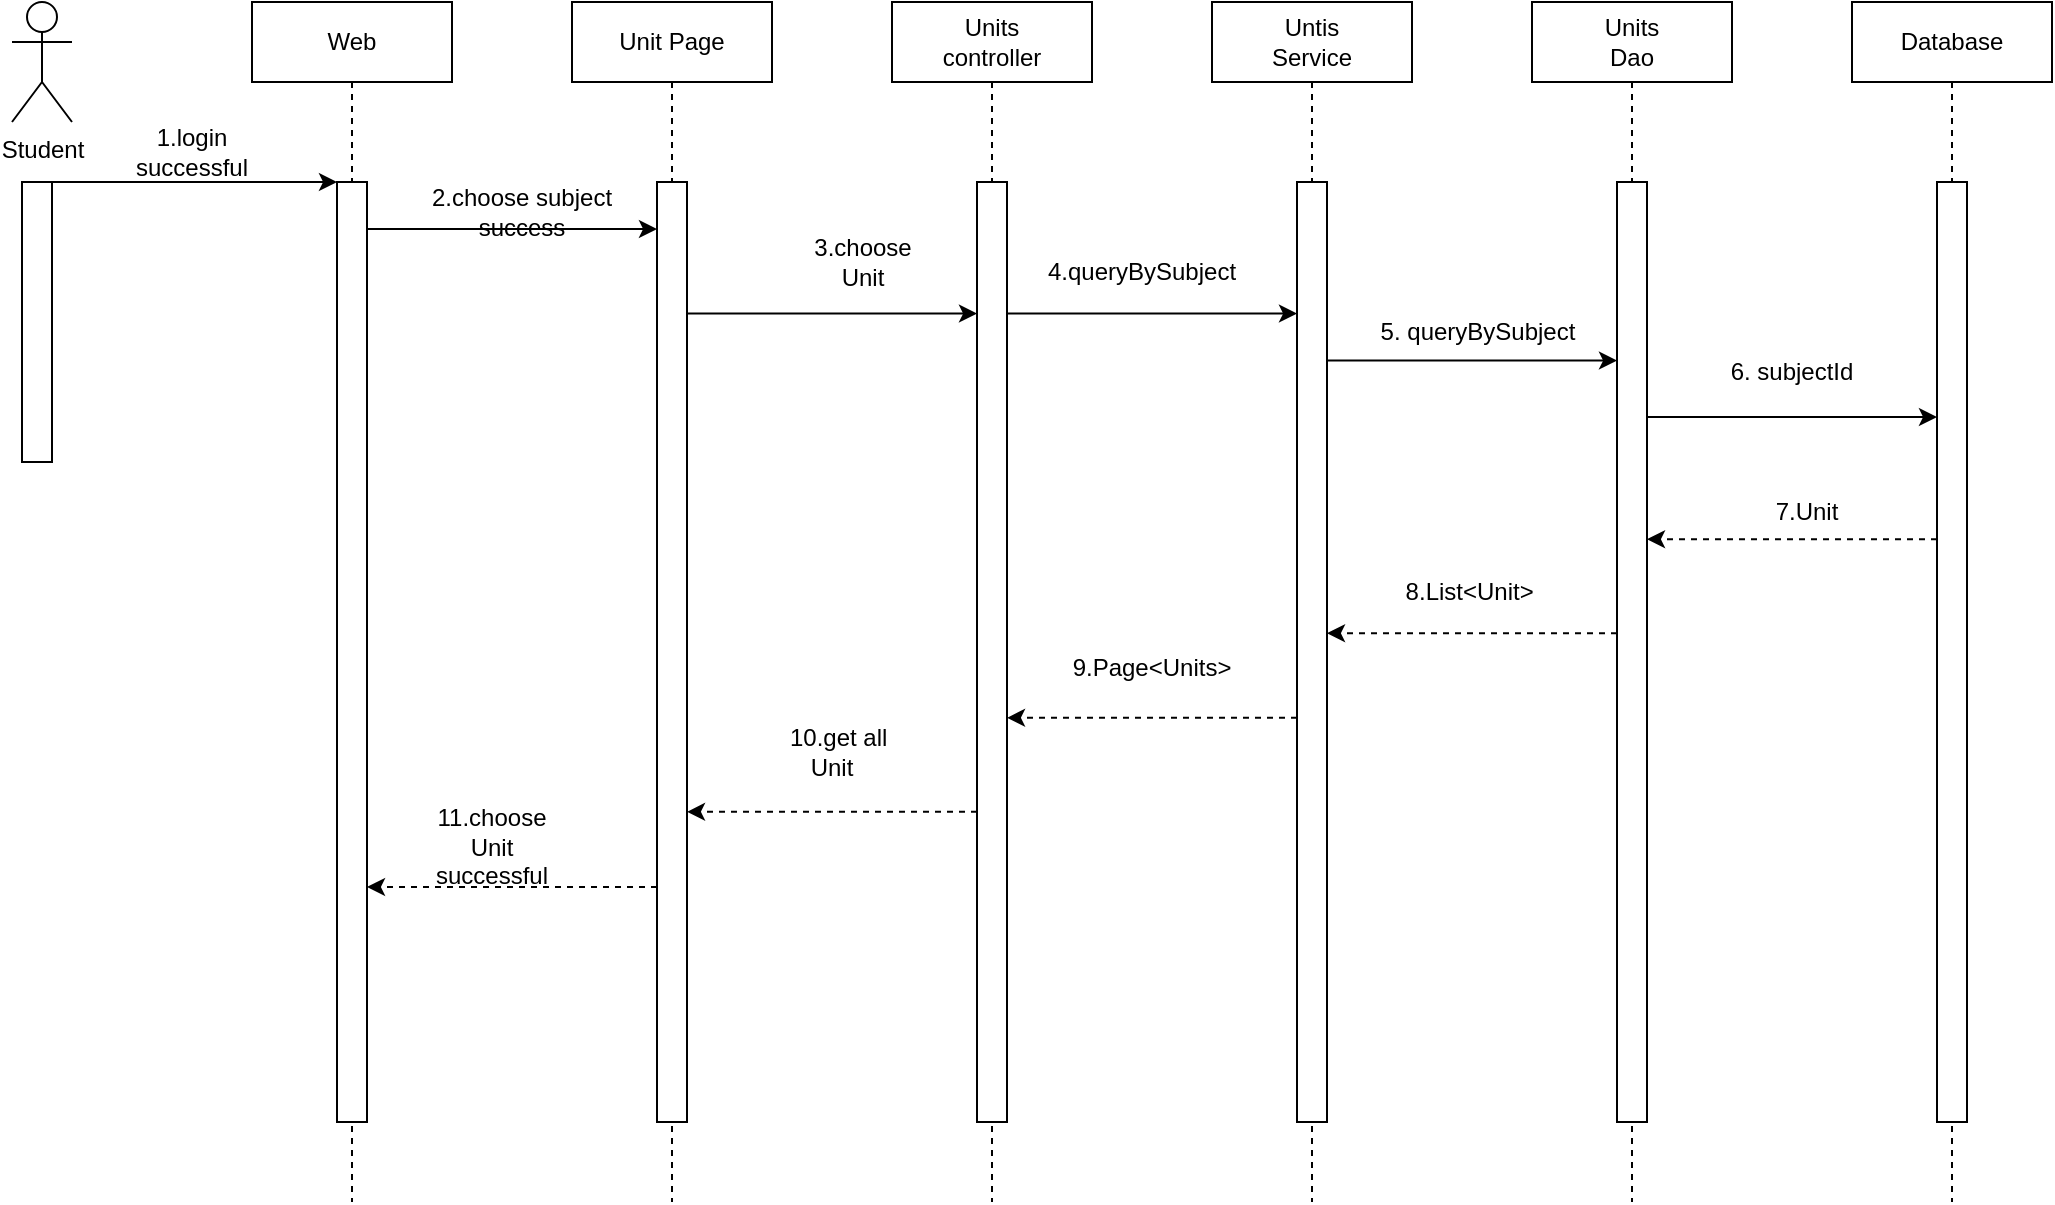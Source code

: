 <mxfile version="21.3.8" type="github">
  <diagram name="Page-1" id="2YBvvXClWsGukQMizWep">
    <mxGraphModel dx="1876" dy="604" grid="1" gridSize="10" guides="1" tooltips="1" connect="1" arrows="1" fold="1" page="1" pageScale="1" pageWidth="850" pageHeight="1100" math="0" shadow="0">
      <root>
        <mxCell id="0" />
        <mxCell id="1" parent="0" />
        <mxCell id="aM9ryv3xv72pqoxQDRHE-1" value="Units&lt;br&gt;controller" style="shape=umlLifeline;perimeter=lifelinePerimeter;whiteSpace=wrap;html=1;container=0;dropTarget=0;collapsible=0;recursiveResize=0;outlineConnect=0;portConstraint=eastwest;newEdgeStyle={&quot;edgeStyle&quot;:&quot;elbowEdgeStyle&quot;,&quot;elbow&quot;:&quot;vertical&quot;,&quot;curved&quot;:0,&quot;rounded&quot;:0};size=40;" parent="1" vertex="1">
          <mxGeometry x="40" y="40" width="100" height="600" as="geometry" />
        </mxCell>
        <mxCell id="aM9ryv3xv72pqoxQDRHE-5" value="Untis&lt;br&gt;Service" style="shape=umlLifeline;perimeter=lifelinePerimeter;whiteSpace=wrap;html=1;container=0;dropTarget=0;collapsible=0;recursiveResize=0;outlineConnect=0;portConstraint=eastwest;newEdgeStyle={&quot;edgeStyle&quot;:&quot;elbowEdgeStyle&quot;,&quot;elbow&quot;:&quot;vertical&quot;,&quot;curved&quot;:0,&quot;rounded&quot;:0};" parent="1" vertex="1">
          <mxGeometry x="200" y="40" width="100" height="600" as="geometry" />
        </mxCell>
        <mxCell id="Eow9V9qrAzXgovBorhqP-1" value="Units&lt;br&gt;Dao" style="shape=umlLifeline;perimeter=lifelinePerimeter;whiteSpace=wrap;html=1;container=0;dropTarget=0;collapsible=0;recursiveResize=0;outlineConnect=0;portConstraint=eastwest;newEdgeStyle={&quot;edgeStyle&quot;:&quot;elbowEdgeStyle&quot;,&quot;elbow&quot;:&quot;vertical&quot;,&quot;curved&quot;:0,&quot;rounded&quot;:0};" parent="1" vertex="1">
          <mxGeometry x="360" y="40" width="100" height="600" as="geometry" />
        </mxCell>
        <mxCell id="Eow9V9qrAzXgovBorhqP-3" value="Database" style="shape=umlLifeline;perimeter=lifelinePerimeter;whiteSpace=wrap;html=1;container=0;dropTarget=0;collapsible=0;recursiveResize=0;outlineConnect=0;portConstraint=eastwest;newEdgeStyle={&quot;edgeStyle&quot;:&quot;elbowEdgeStyle&quot;,&quot;elbow&quot;:&quot;vertical&quot;,&quot;curved&quot;:0,&quot;rounded&quot;:0};" parent="1" vertex="1">
          <mxGeometry x="520" y="40" width="100" height="600" as="geometry" />
        </mxCell>
        <mxCell id="Eow9V9qrAzXgovBorhqP-5" value="Student" style="shape=umlActor;verticalLabelPosition=bottom;verticalAlign=top;html=1;outlineConnect=0;" parent="1" vertex="1">
          <mxGeometry x="-400" y="40" width="30" height="60" as="geometry" />
        </mxCell>
        <mxCell id="Eow9V9qrAzXgovBorhqP-17" value="1.login successful" style="text;html=1;strokeColor=none;fillColor=none;align=center;verticalAlign=middle;whiteSpace=wrap;rounded=0;" parent="1" vertex="1">
          <mxGeometry x="-340" y="100" width="60" height="30" as="geometry" />
        </mxCell>
        <mxCell id="Eow9V9qrAzXgovBorhqP-18" value="Unit Page" style="shape=umlLifeline;perimeter=lifelinePerimeter;whiteSpace=wrap;html=1;container=0;dropTarget=0;collapsible=0;recursiveResize=0;outlineConnect=0;portConstraint=eastwest;newEdgeStyle={&quot;edgeStyle&quot;:&quot;elbowEdgeStyle&quot;,&quot;elbow&quot;:&quot;vertical&quot;,&quot;curved&quot;:0,&quot;rounded&quot;:0};size=40;" parent="1" vertex="1">
          <mxGeometry x="-120" y="40" width="100" height="600" as="geometry" />
        </mxCell>
        <mxCell id="Eow9V9qrAzXgovBorhqP-19" value="Web" style="shape=umlLifeline;perimeter=lifelinePerimeter;whiteSpace=wrap;html=1;container=0;dropTarget=0;collapsible=0;recursiveResize=0;outlineConnect=0;portConstraint=eastwest;newEdgeStyle={&quot;edgeStyle&quot;:&quot;elbowEdgeStyle&quot;,&quot;elbow&quot;:&quot;vertical&quot;,&quot;curved&quot;:0,&quot;rounded&quot;:0};size=40;" parent="1" vertex="1">
          <mxGeometry x="-280" y="40" width="100" height="600" as="geometry" />
        </mxCell>
        <mxCell id="Eow9V9qrAzXgovBorhqP-30" value="2.choose subject success" style="text;html=1;strokeColor=none;fillColor=none;align=center;verticalAlign=middle;whiteSpace=wrap;rounded=0;" parent="1" vertex="1">
          <mxGeometry x="-210" y="110" width="130" height="70" as="geometry" />
        </mxCell>
        <mxCell id="Eow9V9qrAzXgovBorhqP-49" value="3.choose &lt;br&gt;Unit" style="text;html=1;align=center;verticalAlign=middle;resizable=0;points=[];autosize=1;strokeColor=none;fillColor=none;" parent="1" vertex="1">
          <mxGeometry x="-10" y="150" width="70" height="40" as="geometry" />
        </mxCell>
        <mxCell id="Eow9V9qrAzXgovBorhqP-51" value="4.queryBySubject" style="text;html=1;strokeColor=none;fillColor=none;align=center;verticalAlign=middle;whiteSpace=wrap;rounded=0;" parent="1" vertex="1">
          <mxGeometry x="100" y="160" width="130" height="30" as="geometry" />
        </mxCell>
        <mxCell id="VWIVNXtLc2JzitBILpdr-3" value="5.&amp;nbsp;queryBySubject" style="text;html=1;strokeColor=none;fillColor=none;align=center;verticalAlign=middle;whiteSpace=wrap;rounded=0;" parent="1" vertex="1">
          <mxGeometry x="267.5" y="190" width="130" height="30" as="geometry" />
        </mxCell>
        <mxCell id="MlEnfI_EKVcdXDiiBxDx-9" value="&amp;nbsp; 9.Page&amp;lt;Units&amp;gt;" style="text;html=1;strokeColor=none;fillColor=none;align=center;verticalAlign=middle;whiteSpace=wrap;rounded=0;" parent="1" vertex="1">
          <mxGeometry x="140" y="350" width="60" height="30" as="geometry" />
        </mxCell>
        <mxCell id="MlEnfI_EKVcdXDiiBxDx-12" value="&amp;nbsp; 8.List&amp;lt;Unit&amp;gt;" style="text;html=1;strokeColor=none;fillColor=none;align=center;verticalAlign=middle;whiteSpace=wrap;rounded=0;" parent="1" vertex="1">
          <mxGeometry x="267.5" y="320" width="115" height="30" as="geometry" />
        </mxCell>
        <mxCell id="MlEnfI_EKVcdXDiiBxDx-13" value="&amp;nbsp; 10.get all Unit" style="text;html=1;strokeColor=none;fillColor=none;align=center;verticalAlign=middle;whiteSpace=wrap;rounded=0;" parent="1" vertex="1">
          <mxGeometry x="-20" y="400" width="60" height="30" as="geometry" />
        </mxCell>
        <mxCell id="MlEnfI_EKVcdXDiiBxDx-29" style="edgeStyle=orthogonalEdgeStyle;rounded=0;orthogonalLoop=1;jettySize=auto;html=1;exitX=1;exitY=0;exitDx=0;exitDy=0;entryX=0;entryY=0;entryDx=0;entryDy=0;entryPerimeter=0;" parent="1" source="MlEnfI_EKVcdXDiiBxDx-27" target="MlEnfI_EKVcdXDiiBxDx-28" edge="1">
          <mxGeometry relative="1" as="geometry">
            <Array as="points">
              <mxPoint x="-310" y="130" />
              <mxPoint x="-310" y="130" />
            </Array>
          </mxGeometry>
        </mxCell>
        <mxCell id="MlEnfI_EKVcdXDiiBxDx-27" value="" style="rounded=0;whiteSpace=wrap;html=1;" parent="1" vertex="1">
          <mxGeometry x="-395" y="130" width="15" height="140" as="geometry" />
        </mxCell>
        <mxCell id="MlEnfI_EKVcdXDiiBxDx-39" style="edgeStyle=orthogonalEdgeStyle;rounded=0;orthogonalLoop=1;jettySize=auto;html=1;exitX=1;exitY=0.05;exitDx=0;exitDy=0;exitPerimeter=0;entryX=0;entryY=0.05;entryDx=0;entryDy=0;entryPerimeter=0;" parent="1" source="MlEnfI_EKVcdXDiiBxDx-28" target="MlEnfI_EKVcdXDiiBxDx-31" edge="1">
          <mxGeometry relative="1" as="geometry" />
        </mxCell>
        <mxCell id="MlEnfI_EKVcdXDiiBxDx-28" value="" style="rounded=0;whiteSpace=wrap;html=1;points=[[0,0,0,0,0],[0,0.05,0,0,0],[0,0.1,0,0,0],[0,0.14,0,0,0],[0,0.19,0,0,0],[0,0.24,0,0,0],[0,0.25,0,0,0],[0,0.29,0,0,0],[0,0.33,0,0,0],[0,0.38,0,0,0],[0,0.43,0,0,0],[0,0.48,0,0,0],[0,0.5,0,0,0],[0,0.52,0,0,0],[0,0.57,0,0,0],[0,0.62,0,0,0],[0,0.67,0,0,0],[0,0.71,0,0,0],[0,0.75,0,0,0],[0,0.76,0,0,0],[0,0.81,0,0,0],[0,0.86,0,0,0],[0,0.9,0,0,0],[0,0.95,0,0,0],[0,1,0,0,0],[0.25,0,0,0,0],[0.25,1,0,0,0],[0.5,0,0,0,0],[0.5,1,0,0,0],[0.75,0,0,0,0],[0.75,1,0,0,0],[1,0,0,0,0],[1,0.05,0,0,0],[1,0.1,0,0,0],[1,0.14,0,0,0],[1,0.19,0,0,0],[1,0.24,0,0,0],[1,0.25,0,0,0],[1,0.29,0,0,0],[1,0.33,0,0,0],[1,0.38,0,0,0],[1,0.43,0,0,0],[1,0.48,0,0,0],[1,0.5,0,0,0],[1,0.5,0,8,0],[1,0.52,0,0,0],[1,0.57,0,0,0],[1,0.62,0,0,0],[1,0.67,0,0,0],[1,0.71,0,0,0],[1,0.75,0,0,0],[1,0.76,0,0,0],[1,0.81,0,0,0],[1,0.86,0,0,0],[1,0.9,0,0,0],[1,0.95,0,0,0],[1,1,0,0,0]];" parent="1" vertex="1">
          <mxGeometry x="-237.5" y="130" width="15" height="470" as="geometry" />
        </mxCell>
        <mxCell id="DGR9vzJdzpEGOhXwGuKG-5" style="edgeStyle=orthogonalEdgeStyle;rounded=0;orthogonalLoop=1;jettySize=auto;html=1;exitX=1;exitY=0.14;exitDx=0;exitDy=0;exitPerimeter=0;entryX=0;entryY=0.14;entryDx=0;entryDy=0;entryPerimeter=0;" parent="1" source="MlEnfI_EKVcdXDiiBxDx-31" target="MlEnfI_EKVcdXDiiBxDx-32" edge="1">
          <mxGeometry relative="1" as="geometry" />
        </mxCell>
        <mxCell id="DGR9vzJdzpEGOhXwGuKG-24" style="edgeStyle=orthogonalEdgeStyle;rounded=0;orthogonalLoop=1;jettySize=auto;html=1;exitX=0;exitY=0.75;exitDx=0;exitDy=0;exitPerimeter=0;entryX=1;entryY=0.75;entryDx=0;entryDy=0;entryPerimeter=0;dashed=1;" parent="1" source="MlEnfI_EKVcdXDiiBxDx-31" target="MlEnfI_EKVcdXDiiBxDx-28" edge="1">
          <mxGeometry relative="1" as="geometry" />
        </mxCell>
        <mxCell id="MlEnfI_EKVcdXDiiBxDx-31" value="" style="rounded=0;whiteSpace=wrap;html=1;points=[[0,0,0,0,0],[0,0.05,0,0,0],[0,0.1,0,0,0],[0,0.14,0,0,0],[0,0.19,0,0,0],[0,0.24,0,0,0],[0,0.25,0,0,0],[0,0.29,0,0,0],[0,0.33,0,0,0],[0,0.38,0,0,0],[0,0.43,0,0,0],[0,0.48,0,0,0],[0,0.5,0,0,0],[0,0.52,0,0,0],[0,0.57,0,0,0],[0,0.62,0,0,0],[0,0.67,0,0,0],[0,0.71,0,0,0],[0,0.75,0,0,0],[0,0.76,0,0,0],[0,0.81,0,0,0],[0,0.86,0,0,0],[0,0.9,0,0,0],[0,0.95,0,0,0],[0,1,0,0,0],[0.25,0,0,0,0],[0.25,1,0,0,0],[0.5,0,0,0,0],[0.5,1,0,0,0],[0.75,0,0,0,0],[0.75,1,0,0,0],[1,0,0,0,0],[1,0.05,0,0,0],[1,0.1,0,0,0],[1,0.14,0,0,0],[1,0.19,0,0,0],[1,0.24,0,0,0],[1,0.25,0,0,0],[1,0.29,0,0,0],[1,0.33,0,0,0],[1,0.38,0,0,0],[1,0.43,0,0,0],[1,0.48,0,0,0],[1,0.5,0,0,0],[1,0.5,0,8,0],[1,0.52,0,0,0],[1,0.57,0,0,0],[1,0.62,0,0,0],[1,0.67,0,0,0],[1,0.71,0,0,0],[1,0.75,0,0,0],[1,0.76,0,0,0],[1,0.81,0,0,0],[1,0.86,0,0,0],[1,0.9,0,0,0],[1,0.95,0,0,0],[1,1,0,0,0]];" parent="1" vertex="1">
          <mxGeometry x="-77.5" y="130" width="15" height="470" as="geometry" />
        </mxCell>
        <mxCell id="MlEnfI_EKVcdXDiiBxDx-42" style="edgeStyle=orthogonalEdgeStyle;rounded=0;orthogonalLoop=1;jettySize=auto;html=1;exitX=1;exitY=0.14;exitDx=0;exitDy=0;exitPerimeter=0;entryX=0;entryY=0.14;entryDx=0;entryDy=0;entryPerimeter=0;" parent="1" source="MlEnfI_EKVcdXDiiBxDx-32" target="MlEnfI_EKVcdXDiiBxDx-34" edge="1">
          <mxGeometry relative="1" as="geometry" />
        </mxCell>
        <mxCell id="DGR9vzJdzpEGOhXwGuKG-23" style="edgeStyle=orthogonalEdgeStyle;rounded=0;orthogonalLoop=1;jettySize=auto;html=1;exitX=0;exitY=0.67;exitDx=0;exitDy=0;exitPerimeter=0;entryX=1;entryY=0.67;entryDx=0;entryDy=0;entryPerimeter=0;dashed=1;" parent="1" source="MlEnfI_EKVcdXDiiBxDx-32" target="MlEnfI_EKVcdXDiiBxDx-31" edge="1">
          <mxGeometry relative="1" as="geometry">
            <mxPoint y="390" as="targetPoint" />
          </mxGeometry>
        </mxCell>
        <mxCell id="MlEnfI_EKVcdXDiiBxDx-32" value="" style="rounded=0;whiteSpace=wrap;html=1;points=[[0,0,0,0,0],[0,0.05,0,0,0],[0,0.1,0,0,0],[0,0.14,0,0,0],[0,0.19,0,0,0],[0,0.24,0,0,0],[0,0.25,0,0,0],[0,0.29,0,0,0],[0,0.33,0,0,0],[0,0.38,0,0,0],[0,0.43,0,0,0],[0,0.48,0,0,0],[0,0.5,0,0,0],[0,0.52,0,0,0],[0,0.57,0,0,0],[0,0.62,0,0,0],[0,0.67,0,0,0],[0,0.71,0,0,0],[0,0.75,0,0,0],[0,0.76,0,0,0],[0,0.81,0,0,0],[0,0.86,0,0,0],[0,0.9,0,0,0],[0,0.95,0,0,0],[0,1,0,0,0],[0.25,0,0,0,0],[0.25,1,0,0,0],[0.5,0,0,0,0],[0.5,1,0,0,0],[0.75,0,0,0,0],[0.75,1,0,0,0],[1,0,0,0,0],[1,0.05,0,0,0],[1,0.1,0,0,0],[1,0.14,0,0,0],[1,0.19,0,0,0],[1,0.24,0,0,0],[1,0.25,0,0,0],[1,0.29,0,0,0],[1,0.33,0,0,0],[1,0.38,0,0,0],[1,0.43,0,0,0],[1,0.48,0,0,0],[1,0.5,0,0,0],[1,0.5,0,8,0],[1,0.52,0,0,0],[1,0.57,0,0,0],[1,0.62,0,0,0],[1,0.67,0,0,0],[1,0.71,0,0,0],[1,0.75,0,0,0],[1,0.76,0,0,0],[1,0.81,0,0,0],[1,0.86,0,0,0],[1,0.9,0,0,0],[1,0.95,0,0,0],[1,1,0,0,0]];" parent="1" vertex="1">
          <mxGeometry x="82.5" y="130" width="15" height="470" as="geometry" />
        </mxCell>
        <mxCell id="MlEnfI_EKVcdXDiiBxDx-48" style="edgeStyle=orthogonalEdgeStyle;rounded=0;orthogonalLoop=1;jettySize=auto;html=1;exitX=1;exitY=0.19;exitDx=0;exitDy=0;exitPerimeter=0;entryX=0;entryY=0.19;entryDx=0;entryDy=0;entryPerimeter=0;" parent="1" source="MlEnfI_EKVcdXDiiBxDx-34" target="MlEnfI_EKVcdXDiiBxDx-35" edge="1">
          <mxGeometry relative="1" as="geometry" />
        </mxCell>
        <mxCell id="DGR9vzJdzpEGOhXwGuKG-22" style="edgeStyle=orthogonalEdgeStyle;rounded=0;orthogonalLoop=1;jettySize=auto;html=1;exitX=0;exitY=0.57;exitDx=0;exitDy=0;exitPerimeter=0;entryX=1;entryY=0.57;entryDx=0;entryDy=0;entryPerimeter=0;dashed=1;" parent="1" source="MlEnfI_EKVcdXDiiBxDx-34" target="MlEnfI_EKVcdXDiiBxDx-32" edge="1">
          <mxGeometry relative="1" as="geometry" />
        </mxCell>
        <mxCell id="MlEnfI_EKVcdXDiiBxDx-34" value="" style="rounded=0;whiteSpace=wrap;html=1;points=[[0,0,0,0,0],[0,0.05,0,0,0],[0,0.1,0,0,0],[0,0.14,0,0,0],[0,0.19,0,0,0],[0,0.24,0,0,0],[0,0.25,0,0,0],[0,0.29,0,0,0],[0,0.33,0,0,0],[0,0.38,0,0,0],[0,0.43,0,0,0],[0,0.48,0,0,0],[0,0.5,0,0,0],[0,0.52,0,0,0],[0,0.57,0,0,0],[0,0.62,0,0,0],[0,0.67,0,0,0],[0,0.71,0,0,0],[0,0.75,0,0,0],[0,0.76,0,0,0],[0,0.81,0,0,0],[0,0.86,0,0,0],[0,0.9,0,0,0],[0,0.95,0,0,0],[0,1,0,0,0],[0.25,0,0,0,0],[0.25,1,0,0,0],[0.5,0,0,0,0],[0.5,1,0,0,0],[0.75,0,0,0,0],[0.75,1,0,0,0],[1,0,0,0,0],[1,0.05,0,0,0],[1,0.1,0,0,0],[1,0.14,0,0,0],[1,0.19,0,0,0],[1,0.24,0,0,0],[1,0.25,0,0,0],[1,0.29,0,0,0],[1,0.33,0,0,0],[1,0.38,0,0,0],[1,0.43,0,0,0],[1,0.48,0,0,0],[1,0.5,0,0,0],[1,0.5,0,8,0],[1,0.52,0,0,0],[1,0.57,0,0,0],[1,0.62,0,0,0],[1,0.67,0,0,0],[1,0.71,0,0,0],[1,0.75,0,0,0],[1,0.76,0,0,0],[1,0.81,0,0,0],[1,0.86,0,0,0],[1,0.9,0,0,0],[1,0.95,0,0,0],[1,1,0,0,0]];" parent="1" vertex="1">
          <mxGeometry x="242.5" y="130" width="15" height="470" as="geometry" />
        </mxCell>
        <mxCell id="DGR9vzJdzpEGOhXwGuKG-18" style="edgeStyle=orthogonalEdgeStyle;rounded=0;orthogonalLoop=1;jettySize=auto;html=1;exitX=1;exitY=0.25;exitDx=0;exitDy=0;exitPerimeter=0;entryX=0;entryY=0.25;entryDx=0;entryDy=0;entryPerimeter=0;" parent="1" source="MlEnfI_EKVcdXDiiBxDx-35" target="MlEnfI_EKVcdXDiiBxDx-38" edge="1">
          <mxGeometry relative="1" as="geometry" />
        </mxCell>
        <mxCell id="DGR9vzJdzpEGOhXwGuKG-21" style="edgeStyle=orthogonalEdgeStyle;rounded=0;orthogonalLoop=1;jettySize=auto;html=1;exitX=0;exitY=0.48;exitDx=0;exitDy=0;exitPerimeter=0;entryX=1;entryY=0.48;entryDx=0;entryDy=0;entryPerimeter=0;dashed=1;" parent="1" source="MlEnfI_EKVcdXDiiBxDx-35" target="MlEnfI_EKVcdXDiiBxDx-34" edge="1">
          <mxGeometry relative="1" as="geometry" />
        </mxCell>
        <mxCell id="MlEnfI_EKVcdXDiiBxDx-35" value="" style="rounded=0;whiteSpace=wrap;html=1;points=[[0,0,0,0,0],[0,0.05,0,0,0],[0,0.1,0,0,0],[0,0.14,0,0,0],[0,0.19,0,0,0],[0,0.24,0,0,0],[0,0.25,0,0,0],[0,0.29,0,0,0],[0,0.33,0,0,0],[0,0.38,0,0,0],[0,0.43,0,0,0],[0,0.48,0,0,0],[0,0.5,0,0,0],[0,0.52,0,0,0],[0,0.57,0,0,0],[0,0.62,0,0,0],[0,0.67,0,0,0],[0,0.71,0,0,0],[0,0.75,0,0,0],[0,0.76,0,0,0],[0,0.81,0,0,0],[0,0.86,0,0,0],[0,0.9,0,0,0],[0,0.95,0,0,0],[0,1,0,0,0],[0.25,0,0,0,0],[0.25,1,0,0,0],[0.5,0,0,0,0],[0.5,1,0,0,0],[0.75,0,0,0,0],[0.75,1,0,0,0],[1,0,0,0,0],[1,0.05,0,0,0],[1,0.1,0,0,0],[1,0.14,0,0,0],[1,0.19,0,0,0],[1,0.24,0,0,0],[1,0.25,0,0,0],[1,0.29,0,0,0],[1,0.33,0,0,0],[1,0.38,0,0,0],[1,0.43,0,0,0],[1,0.48,0,0,0],[1,0.5,0,0,0],[1,0.5,0,8,0],[1,0.52,0,0,0],[1,0.57,0,0,0],[1,0.62,0,0,0],[1,0.67,0,0,0],[1,0.71,0,0,0],[1,0.75,0,0,0],[1,0.76,0,0,0],[1,0.81,0,0,0],[1,0.86,0,0,0],[1,0.9,0,0,0],[1,0.95,0,0,0],[1,1,0,0,0]];" parent="1" vertex="1">
          <mxGeometry x="402.5" y="130" width="15" height="470" as="geometry" />
        </mxCell>
        <mxCell id="DGR9vzJdzpEGOhXwGuKG-19" style="edgeStyle=orthogonalEdgeStyle;rounded=0;orthogonalLoop=1;jettySize=auto;html=1;exitX=0;exitY=0.38;exitDx=0;exitDy=0;exitPerimeter=0;entryX=1;entryY=0.38;entryDx=0;entryDy=0;entryPerimeter=0;dashed=1;" parent="1" source="MlEnfI_EKVcdXDiiBxDx-38" target="MlEnfI_EKVcdXDiiBxDx-35" edge="1">
          <mxGeometry relative="1" as="geometry" />
        </mxCell>
        <mxCell id="MlEnfI_EKVcdXDiiBxDx-38" value="" style="rounded=0;whiteSpace=wrap;html=1;points=[[0,0,0,0,0],[0,0.05,0,0,0],[0,0.1,0,0,0],[0,0.14,0,0,0],[0,0.19,0,0,0],[0,0.24,0,0,0],[0,0.25,0,0,0],[0,0.29,0,0,0],[0,0.33,0,0,0],[0,0.38,0,0,0],[0,0.43,0,0,0],[0,0.48,0,0,0],[0,0.5,0,0,0],[0,0.52,0,0,0],[0,0.57,0,0,0],[0,0.62,0,0,0],[0,0.67,0,0,0],[0,0.71,0,0,0],[0,0.75,0,0,0],[0,0.76,0,0,0],[0,0.81,0,0,0],[0,0.86,0,0,0],[0,0.9,0,0,0],[0,0.95,0,0,0],[0,1,0,0,0],[0.25,0,0,0,0],[0.25,1,0,0,0],[0.5,0,0,0,0],[0.5,1,0,0,0],[0.75,0,0,0,0],[0.75,1,0,0,0],[1,0,0,0,0],[1,0.05,0,0,0],[1,0.1,0,0,0],[1,0.14,0,0,0],[1,0.19,0,0,0],[1,0.24,0,0,0],[1,0.25,0,0,0],[1,0.29,0,0,0],[1,0.33,0,0,0],[1,0.38,0,0,0],[1,0.43,0,0,0],[1,0.48,0,0,0],[1,0.5,0,0,0],[1,0.5,0,8,0],[1,0.52,0,0,0],[1,0.57,0,0,0],[1,0.62,0,0,0],[1,0.67,0,0,0],[1,0.71,0,0,0],[1,0.75,0,0,0],[1,0.76,0,0,0],[1,0.81,0,0,0],[1,0.86,0,0,0],[1,0.9,0,0,0],[1,0.95,0,0,0],[1,1,0,0,0]];" parent="1" vertex="1">
          <mxGeometry x="562.5" y="130" width="15" height="470" as="geometry" />
        </mxCell>
        <mxCell id="DGR9vzJdzpEGOhXwGuKG-16" value="6. subjectId" style="text;html=1;strokeColor=none;fillColor=none;align=center;verticalAlign=middle;whiteSpace=wrap;rounded=0;" parent="1" vertex="1">
          <mxGeometry x="425" y="210" width="130" height="30" as="geometry" />
        </mxCell>
        <mxCell id="DGR9vzJdzpEGOhXwGuKG-20" value="7.Unit" style="text;html=1;strokeColor=none;fillColor=none;align=center;verticalAlign=middle;whiteSpace=wrap;rounded=0;" parent="1" vertex="1">
          <mxGeometry x="440" y="280" width="115" height="30" as="geometry" />
        </mxCell>
        <mxCell id="DGR9vzJdzpEGOhXwGuKG-25" value="&amp;nbsp; 11.choose Unit successful" style="text;html=1;strokeColor=none;fillColor=none;align=center;verticalAlign=middle;whiteSpace=wrap;rounded=0;" parent="1" vertex="1">
          <mxGeometry x="-190" y="440" width="60" height="30" as="geometry" />
        </mxCell>
      </root>
    </mxGraphModel>
  </diagram>
</mxfile>
